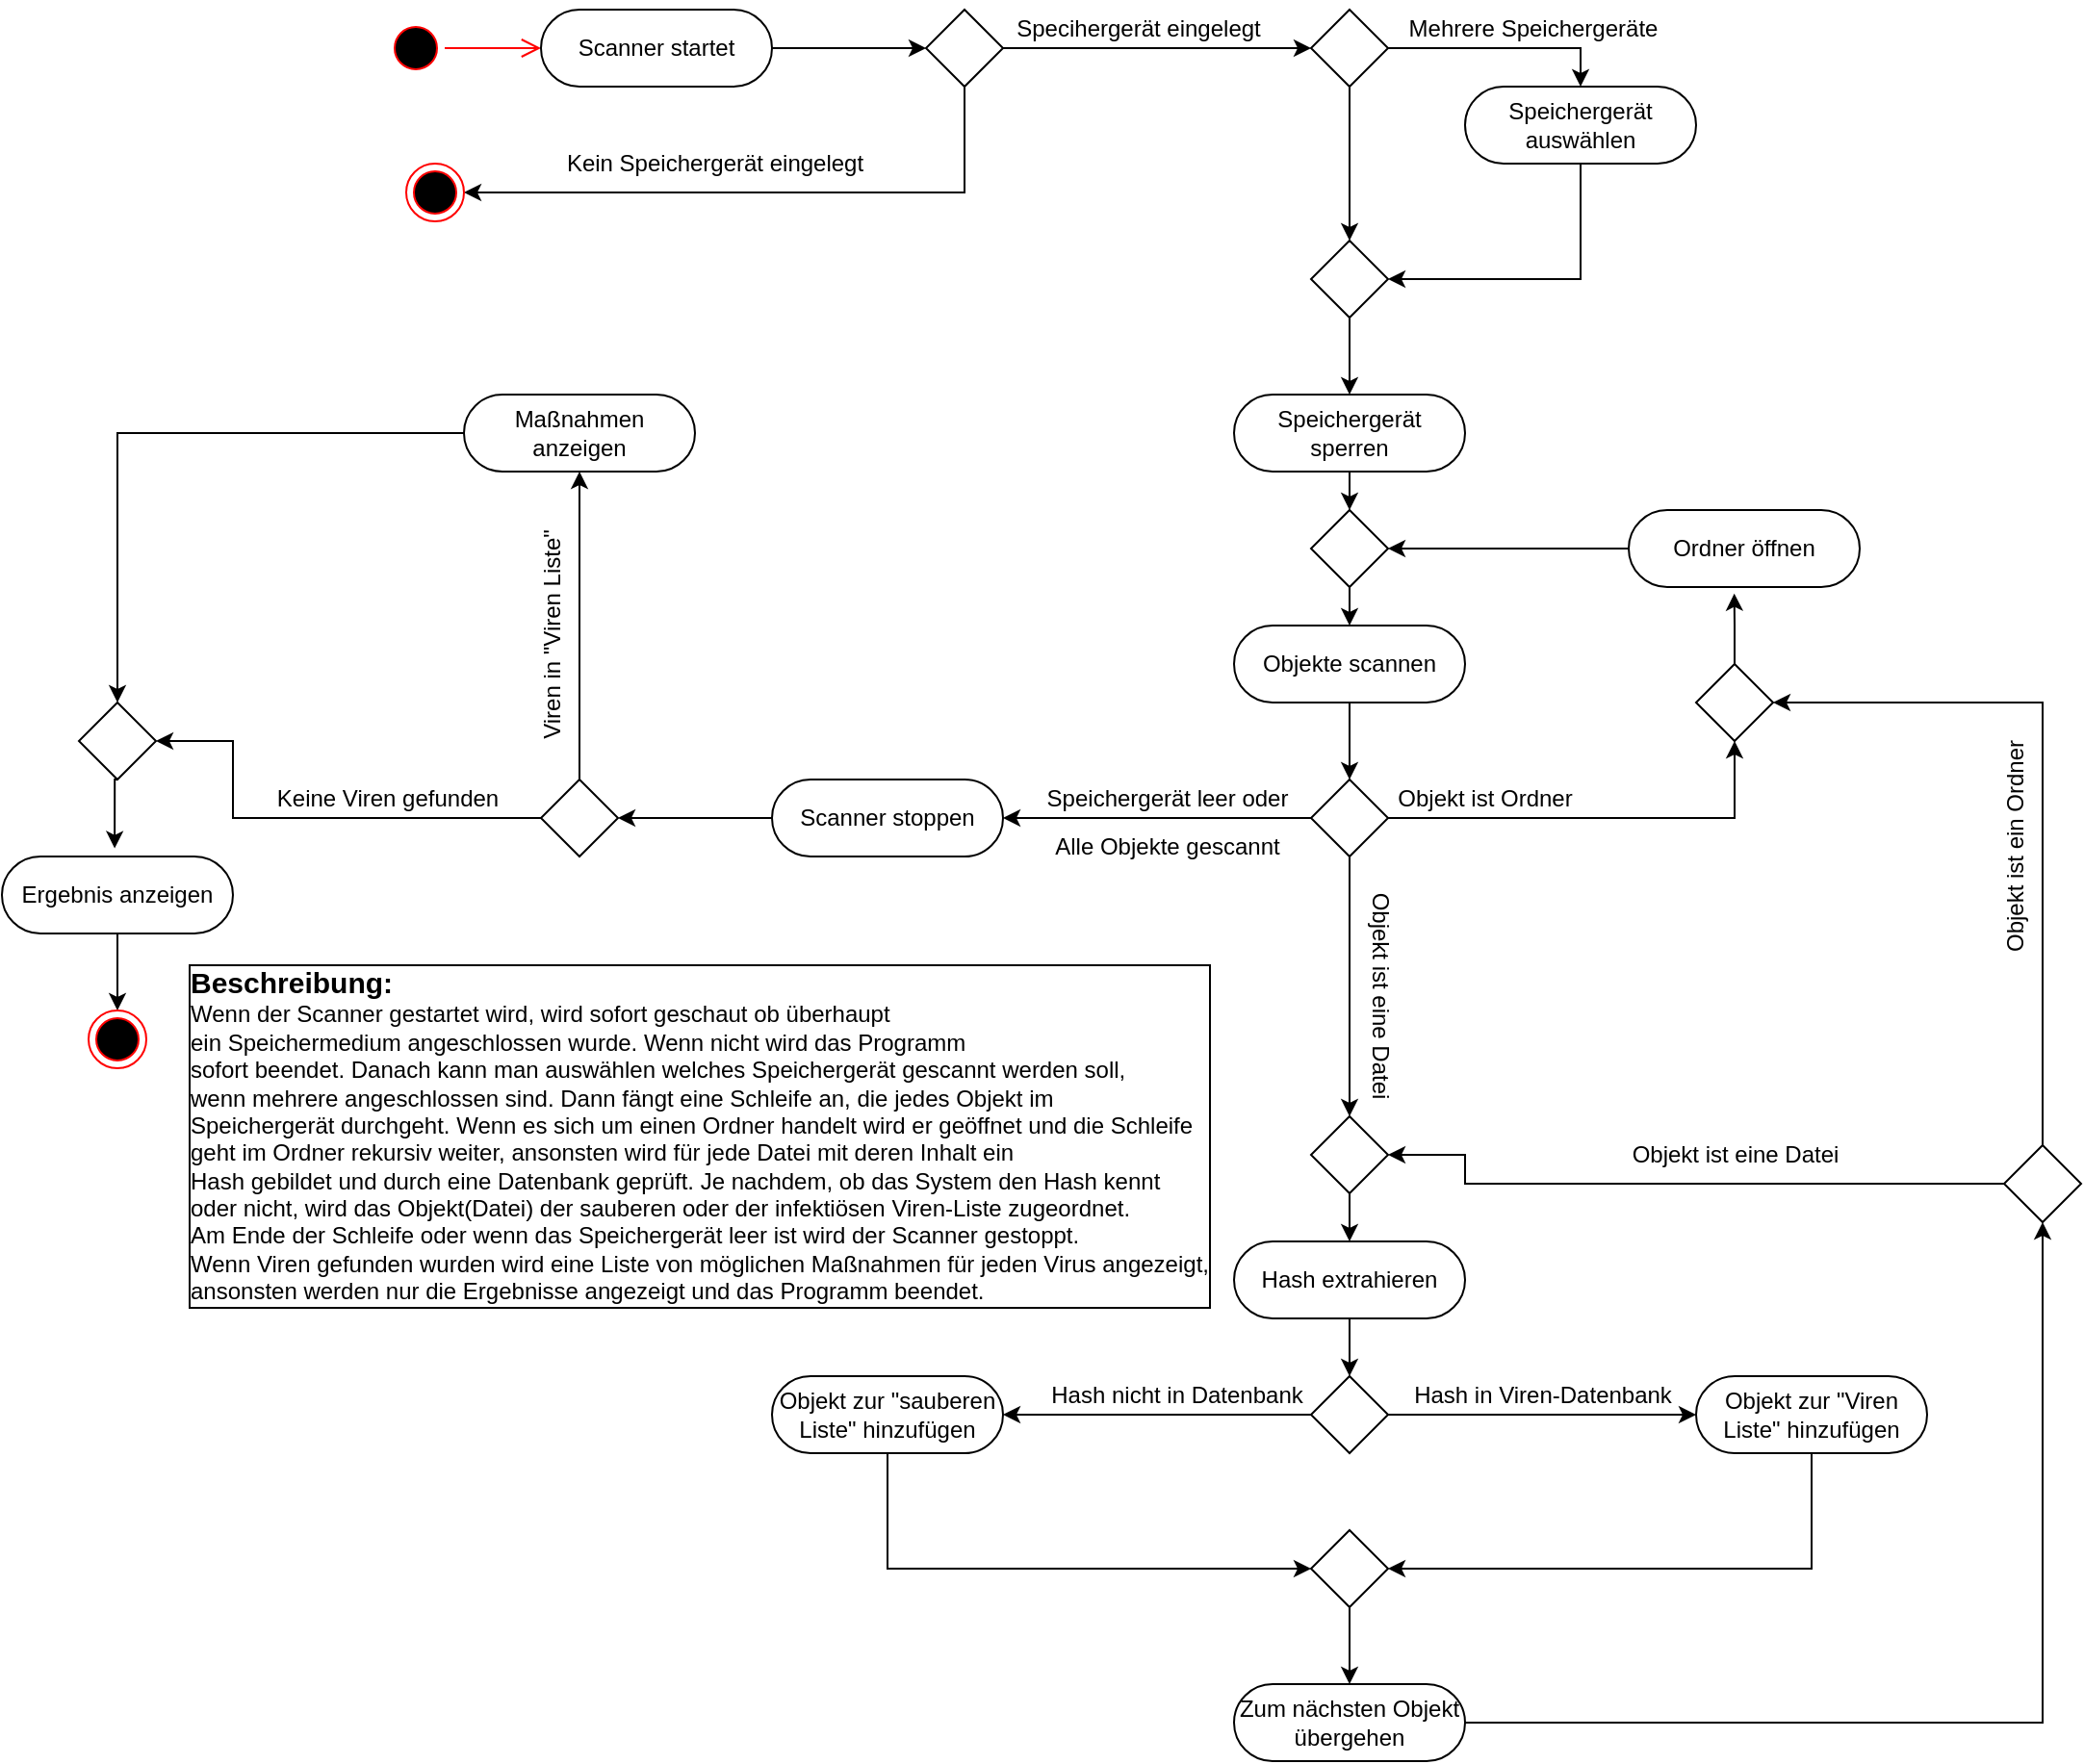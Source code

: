 <mxfile version="20.2.3" type="device"><diagram id="OenW_LD3a2sadhcDCiEg" name="Page-1"><mxGraphModel dx="2424" dy="998" grid="1" gridSize="10" guides="1" tooltips="1" connect="1" arrows="1" fold="1" page="1" pageScale="1" pageWidth="827" pageHeight="1169" math="0" shadow="0"><root><mxCell id="0"/><mxCell id="1" parent="0"/><mxCell id="N5nYzkoGLXx9K-kxQQ8S-1" value="" style="ellipse;html=1;shape=startState;fillColor=#000000;strokeColor=#ff0000;" parent="1" vertex="1"><mxGeometry x="40" y="245" width="30" height="30" as="geometry"/></mxCell><mxCell id="N5nYzkoGLXx9K-kxQQ8S-2" value="" style="edgeStyle=orthogonalEdgeStyle;html=1;verticalAlign=bottom;endArrow=open;endSize=8;strokeColor=#ff0000;rounded=0;" parent="1" source="N5nYzkoGLXx9K-kxQQ8S-1" target="N5nYzkoGLXx9K-kxQQ8S-3" edge="1"><mxGeometry relative="1" as="geometry"><mxPoint x="160" y="255" as="targetPoint"/></mxGeometry></mxCell><mxCell id="N5nYzkoGLXx9K-kxQQ8S-6" style="edgeStyle=orthogonalEdgeStyle;rounded=0;orthogonalLoop=1;jettySize=auto;html=1;entryX=0;entryY=0.5;entryDx=0;entryDy=0;" parent="1" source="N5nYzkoGLXx9K-kxQQ8S-3" target="N5nYzkoGLXx9K-kxQQ8S-5" edge="1"><mxGeometry relative="1" as="geometry"/></mxCell><mxCell id="N5nYzkoGLXx9K-kxQQ8S-3" value="Scanner startet" style="rounded=1;whiteSpace=wrap;html=1;arcSize=50;" parent="1" vertex="1"><mxGeometry x="120" y="240" width="120" height="40" as="geometry"/></mxCell><mxCell id="N5nYzkoGLXx9K-kxQQ8S-8" style="edgeStyle=orthogonalEdgeStyle;rounded=0;orthogonalLoop=1;jettySize=auto;html=1;entryX=1;entryY=0.5;entryDx=0;entryDy=0;" parent="1" source="N5nYzkoGLXx9K-kxQQ8S-5" target="N5nYzkoGLXx9K-kxQQ8S-7" edge="1"><mxGeometry relative="1" as="geometry"><Array as="points"><mxPoint x="340" y="335"/></Array></mxGeometry></mxCell><mxCell id="N5nYzkoGLXx9K-kxQQ8S-12" style="edgeStyle=orthogonalEdgeStyle;rounded=0;orthogonalLoop=1;jettySize=auto;html=1;entryX=0;entryY=0.5;entryDx=0;entryDy=0;" parent="1" source="N5nYzkoGLXx9K-kxQQ8S-5" target="N5nYzkoGLXx9K-kxQQ8S-10" edge="1"><mxGeometry relative="1" as="geometry"/></mxCell><mxCell id="N5nYzkoGLXx9K-kxQQ8S-5" value="" style="rhombus;whiteSpace=wrap;html=1;" parent="1" vertex="1"><mxGeometry x="320" y="240" width="40" height="40" as="geometry"/></mxCell><mxCell id="N5nYzkoGLXx9K-kxQQ8S-7" value="" style="ellipse;html=1;shape=endState;fillColor=#000000;strokeColor=#ff0000;" parent="1" vertex="1"><mxGeometry x="50" y="320" width="30" height="30" as="geometry"/></mxCell><mxCell id="N5nYzkoGLXx9K-kxQQ8S-9" value="Kein Speichergerät eingelegt" style="text;html=1;align=center;verticalAlign=middle;resizable=0;points=[];autosize=1;strokeColor=none;fillColor=none;" parent="1" vertex="1"><mxGeometry x="120" y="305" width="180" height="30" as="geometry"/></mxCell><mxCell id="N5nYzkoGLXx9K-kxQQ8S-15" style="edgeStyle=orthogonalEdgeStyle;rounded=0;orthogonalLoop=1;jettySize=auto;html=1;entryX=0.5;entryY=0;entryDx=0;entryDy=0;" parent="1" source="N5nYzkoGLXx9K-kxQQ8S-10" target="N5nYzkoGLXx9K-kxQQ8S-14" edge="1"><mxGeometry relative="1" as="geometry"/></mxCell><mxCell id="Al76vgsQWP7YHFxwKt15-5" style="edgeStyle=orthogonalEdgeStyle;rounded=0;orthogonalLoop=1;jettySize=auto;html=1;exitX=0.5;exitY=1;exitDx=0;exitDy=0;entryX=0.5;entryY=0;entryDx=0;entryDy=0;" edge="1" parent="1" source="N5nYzkoGLXx9K-kxQQ8S-10" target="Al76vgsQWP7YHFxwKt15-1"><mxGeometry relative="1" as="geometry"/></mxCell><mxCell id="N5nYzkoGLXx9K-kxQQ8S-10" value="" style="rhombus;whiteSpace=wrap;html=1;" parent="1" vertex="1"><mxGeometry x="520" y="240" width="40" height="40" as="geometry"/></mxCell><mxCell id="N5nYzkoGLXx9K-kxQQ8S-13" value="Specihergerät eingelegt" style="text;html=1;align=center;verticalAlign=middle;resizable=0;points=[];autosize=1;strokeColor=none;fillColor=none;" parent="1" vertex="1"><mxGeometry x="355" y="235" width="150" height="30" as="geometry"/></mxCell><mxCell id="Al76vgsQWP7YHFxwKt15-4" style="edgeStyle=orthogonalEdgeStyle;rounded=0;orthogonalLoop=1;jettySize=auto;html=1;exitX=0.5;exitY=1;exitDx=0;exitDy=0;entryX=1;entryY=0.5;entryDx=0;entryDy=0;" edge="1" parent="1" source="N5nYzkoGLXx9K-kxQQ8S-14" target="Al76vgsQWP7YHFxwKt15-1"><mxGeometry relative="1" as="geometry"/></mxCell><mxCell id="N5nYzkoGLXx9K-kxQQ8S-14" value="Speichergerät auswählen" style="rounded=1;whiteSpace=wrap;html=1;arcSize=50;" parent="1" vertex="1"><mxGeometry x="600" y="280" width="120" height="40" as="geometry"/></mxCell><mxCell id="N5nYzkoGLXx9K-kxQQ8S-16" value="Mehrere Speichergeräte" style="text;html=1;align=center;verticalAlign=middle;resizable=0;points=[];autosize=1;strokeColor=none;fillColor=none;" parent="1" vertex="1"><mxGeometry x="560" y="235" width="150" height="30" as="geometry"/></mxCell><mxCell id="Al76vgsQWP7YHFxwKt15-10" style="edgeStyle=orthogonalEdgeStyle;rounded=0;orthogonalLoop=1;jettySize=auto;html=1;exitX=0.5;exitY=1;exitDx=0;exitDy=0;entryX=0.5;entryY=0;entryDx=0;entryDy=0;" edge="1" parent="1" source="N5nYzkoGLXx9K-kxQQ8S-17" target="Al76vgsQWP7YHFxwKt15-7"><mxGeometry relative="1" as="geometry"/></mxCell><mxCell id="N5nYzkoGLXx9K-kxQQ8S-17" value="Speichergerät sperren" style="rounded=1;whiteSpace=wrap;html=1;arcSize=50;" parent="1" vertex="1"><mxGeometry x="480" y="440" width="120" height="40" as="geometry"/></mxCell><mxCell id="N5nYzkoGLXx9K-kxQQ8S-23" style="edgeStyle=orthogonalEdgeStyle;rounded=0;orthogonalLoop=1;jettySize=auto;html=1;entryX=0.5;entryY=0;entryDx=0;entryDy=0;" parent="1" source="N5nYzkoGLXx9K-kxQQ8S-20" target="N5nYzkoGLXx9K-kxQQ8S-22" edge="1"><mxGeometry relative="1" as="geometry"/></mxCell><mxCell id="N5nYzkoGLXx9K-kxQQ8S-20" value="Objekte scannen" style="rounded=1;whiteSpace=wrap;html=1;arcSize=50;" parent="1" vertex="1"><mxGeometry x="480" y="560" width="120" height="40" as="geometry"/></mxCell><mxCell id="N5nYzkoGLXx9K-kxQQ8S-25" style="edgeStyle=orthogonalEdgeStyle;rounded=0;orthogonalLoop=1;jettySize=auto;html=1;entryX=1;entryY=0.5;entryDx=0;entryDy=0;" parent="1" source="N5nYzkoGLXx9K-kxQQ8S-22" target="N5nYzkoGLXx9K-kxQQ8S-24" edge="1"><mxGeometry relative="1" as="geometry"/></mxCell><mxCell id="Al76vgsQWP7YHFxwKt15-16" style="edgeStyle=orthogonalEdgeStyle;rounded=0;orthogonalLoop=1;jettySize=auto;html=1;exitX=1;exitY=0.5;exitDx=0;exitDy=0;entryX=0.5;entryY=1;entryDx=0;entryDy=0;" edge="1" parent="1" source="N5nYzkoGLXx9K-kxQQ8S-22" target="Al76vgsQWP7YHFxwKt15-14"><mxGeometry relative="1" as="geometry"/></mxCell><mxCell id="Al76vgsQWP7YHFxwKt15-21" style="edgeStyle=orthogonalEdgeStyle;rounded=0;orthogonalLoop=1;jettySize=auto;html=1;exitX=0.5;exitY=1;exitDx=0;exitDy=0;entryX=0.5;entryY=0;entryDx=0;entryDy=0;" edge="1" parent="1" source="N5nYzkoGLXx9K-kxQQ8S-22" target="Al76vgsQWP7YHFxwKt15-18"><mxGeometry relative="1" as="geometry"/></mxCell><mxCell id="N5nYzkoGLXx9K-kxQQ8S-22" value="" style="rhombus;whiteSpace=wrap;html=1;" parent="1" vertex="1"><mxGeometry x="520" y="640" width="40" height="40" as="geometry"/></mxCell><mxCell id="N5nYzkoGLXx9K-kxQQ8S-61" style="edgeStyle=orthogonalEdgeStyle;rounded=0;orthogonalLoop=1;jettySize=auto;html=1;entryX=1;entryY=0.5;entryDx=0;entryDy=0;" parent="1" source="N5nYzkoGLXx9K-kxQQ8S-24" target="N5nYzkoGLXx9K-kxQQ8S-60" edge="1"><mxGeometry relative="1" as="geometry"/></mxCell><mxCell id="N5nYzkoGLXx9K-kxQQ8S-24" value="Scanner stoppen" style="rounded=1;whiteSpace=wrap;html=1;arcSize=50;" parent="1" vertex="1"><mxGeometry x="240" y="640" width="120" height="40" as="geometry"/></mxCell><mxCell id="N5nYzkoGLXx9K-kxQQ8S-27" value="Speichergerät leer oder" style="text;html=1;align=center;verticalAlign=middle;resizable=0;points=[];autosize=1;strokeColor=none;fillColor=none;" parent="1" vertex="1"><mxGeometry x="370" y="635" width="150" height="30" as="geometry"/></mxCell><mxCell id="N5nYzkoGLXx9K-kxQQ8S-28" value="Objekt ist Ordner" style="text;html=1;align=center;verticalAlign=middle;resizable=0;points=[];autosize=1;strokeColor=none;fillColor=none;" parent="1" vertex="1"><mxGeometry x="555" y="635" width="110" height="30" as="geometry"/></mxCell><mxCell id="Al76vgsQWP7YHFxwKt15-9" style="edgeStyle=orthogonalEdgeStyle;rounded=0;orthogonalLoop=1;jettySize=auto;html=1;entryX=1;entryY=0.5;entryDx=0;entryDy=0;" edge="1" parent="1" source="N5nYzkoGLXx9K-kxQQ8S-29" target="Al76vgsQWP7YHFxwKt15-7"><mxGeometry relative="1" as="geometry"><Array as="points"><mxPoint x="740" y="520"/></Array></mxGeometry></mxCell><mxCell id="N5nYzkoGLXx9K-kxQQ8S-29" value="Ordner öffnen" style="rounded=1;whiteSpace=wrap;html=1;arcSize=50;" parent="1" vertex="1"><mxGeometry x="685" y="500" width="120" height="40" as="geometry"/></mxCell><mxCell id="N5nYzkoGLXx9K-kxQQ8S-39" style="edgeStyle=orthogonalEdgeStyle;rounded=0;orthogonalLoop=1;jettySize=auto;html=1;entryX=0.5;entryY=0;entryDx=0;entryDy=0;" parent="1" source="N5nYzkoGLXx9K-kxQQ8S-33" target="N5nYzkoGLXx9K-kxQQ8S-37" edge="1"><mxGeometry relative="1" as="geometry"/></mxCell><mxCell id="N5nYzkoGLXx9K-kxQQ8S-33" value="Hash extrahieren" style="rounded=1;whiteSpace=wrap;html=1;arcSize=50;" parent="1" vertex="1"><mxGeometry x="480" y="880" width="120" height="40" as="geometry"/></mxCell><mxCell id="N5nYzkoGLXx9K-kxQQ8S-43" style="edgeStyle=orthogonalEdgeStyle;rounded=0;orthogonalLoop=1;jettySize=auto;html=1;entryX=1;entryY=0.5;entryDx=0;entryDy=0;" parent="1" source="N5nYzkoGLXx9K-kxQQ8S-37" edge="1"><mxGeometry relative="1" as="geometry"><mxPoint x="360" y="970" as="targetPoint"/></mxGeometry></mxCell><mxCell id="N5nYzkoGLXx9K-kxQQ8S-44" style="edgeStyle=orthogonalEdgeStyle;rounded=0;orthogonalLoop=1;jettySize=auto;html=1;entryX=0;entryY=0.5;entryDx=0;entryDy=0;" parent="1" source="N5nYzkoGLXx9K-kxQQ8S-37" edge="1"><mxGeometry relative="1" as="geometry"><mxPoint x="720" y="970" as="targetPoint"/></mxGeometry></mxCell><mxCell id="N5nYzkoGLXx9K-kxQQ8S-37" value="" style="rhombus;whiteSpace=wrap;html=1;" parent="1" vertex="1"><mxGeometry x="520" y="950" width="40" height="40" as="geometry"/></mxCell><mxCell id="N5nYzkoGLXx9K-kxQQ8S-40" value="Alle Objekte gescannt" style="text;html=1;align=center;verticalAlign=middle;resizable=0;points=[];autosize=1;strokeColor=none;fillColor=none;" parent="1" vertex="1"><mxGeometry x="375" y="660" width="140" height="30" as="geometry"/></mxCell><mxCell id="N5nYzkoGLXx9K-kxQQ8S-51" style="edgeStyle=orthogonalEdgeStyle;rounded=0;orthogonalLoop=1;jettySize=auto;html=1;entryX=1;entryY=0.5;entryDx=0;entryDy=0;" parent="1" target="N5nYzkoGLXx9K-kxQQ8S-47" edge="1"><mxGeometry relative="1" as="geometry"><mxPoint x="780.0" y="990" as="sourcePoint"/><Array as="points"><mxPoint x="780" y="1050"/></Array></mxGeometry></mxCell><mxCell id="N5nYzkoGLXx9K-kxQQ8S-41" value="Objekt zur &quot;Viren Liste&quot; hinzufügen" style="rounded=1;whiteSpace=wrap;html=1;arcSize=50;" parent="1" vertex="1"><mxGeometry x="720" y="950" width="120" height="40" as="geometry"/></mxCell><mxCell id="N5nYzkoGLXx9K-kxQQ8S-50" style="edgeStyle=orthogonalEdgeStyle;rounded=0;orthogonalLoop=1;jettySize=auto;html=1;entryX=0;entryY=0.5;entryDx=0;entryDy=0;" parent="1" target="N5nYzkoGLXx9K-kxQQ8S-47" edge="1"><mxGeometry relative="1" as="geometry"><mxPoint x="300.0" y="990" as="sourcePoint"/><Array as="points"><mxPoint x="300" y="1050"/></Array></mxGeometry></mxCell><mxCell id="N5nYzkoGLXx9K-kxQQ8S-42" value="Objekt zur &quot;sauberen Liste&quot; hinzufügen" style="rounded=1;whiteSpace=wrap;html=1;arcSize=50;" parent="1" vertex="1"><mxGeometry x="240" y="950" width="120" height="40" as="geometry"/></mxCell><mxCell id="N5nYzkoGLXx9K-kxQQ8S-45" value="Hash nicht in Datenbank" style="text;html=1;align=center;verticalAlign=middle;resizable=0;points=[];autosize=1;strokeColor=none;fillColor=none;" parent="1" vertex="1"><mxGeometry x="375" y="945" width="150" height="30" as="geometry"/></mxCell><mxCell id="N5nYzkoGLXx9K-kxQQ8S-46" value="Hash in Viren-Datenbank" style="text;html=1;align=center;verticalAlign=middle;resizable=0;points=[];autosize=1;strokeColor=none;fillColor=none;" parent="1" vertex="1"><mxGeometry x="560" y="945" width="160" height="30" as="geometry"/></mxCell><mxCell id="N5nYzkoGLXx9K-kxQQ8S-52" style="edgeStyle=orthogonalEdgeStyle;rounded=0;orthogonalLoop=1;jettySize=auto;html=1;" parent="1" source="N5nYzkoGLXx9K-kxQQ8S-47" target="N5nYzkoGLXx9K-kxQQ8S-49" edge="1"><mxGeometry relative="1" as="geometry"/></mxCell><mxCell id="N5nYzkoGLXx9K-kxQQ8S-47" value="" style="rhombus;whiteSpace=wrap;html=1;" parent="1" vertex="1"><mxGeometry x="520" y="1030" width="40" height="40" as="geometry"/></mxCell><mxCell id="N5nYzkoGLXx9K-kxQQ8S-55" style="edgeStyle=orthogonalEdgeStyle;rounded=0;orthogonalLoop=1;jettySize=auto;html=1;entryX=0.5;entryY=1;entryDx=0;entryDy=0;" parent="1" source="N5nYzkoGLXx9K-kxQQ8S-49" target="N5nYzkoGLXx9K-kxQQ8S-54" edge="1"><mxGeometry relative="1" as="geometry"/></mxCell><mxCell id="N5nYzkoGLXx9K-kxQQ8S-49" value="Zum nächsten Objekt übergehen" style="rounded=1;whiteSpace=wrap;html=1;arcSize=50;" parent="1" vertex="1"><mxGeometry x="480" y="1110" width="120" height="40" as="geometry"/></mxCell><mxCell id="Al76vgsQWP7YHFxwKt15-17" style="edgeStyle=orthogonalEdgeStyle;rounded=0;orthogonalLoop=1;jettySize=auto;html=1;exitX=0.5;exitY=0;exitDx=0;exitDy=0;entryX=1;entryY=0.5;entryDx=0;entryDy=0;" edge="1" parent="1" source="N5nYzkoGLXx9K-kxQQ8S-54" target="Al76vgsQWP7YHFxwKt15-14"><mxGeometry relative="1" as="geometry"/></mxCell><mxCell id="Al76vgsQWP7YHFxwKt15-20" style="edgeStyle=orthogonalEdgeStyle;rounded=0;orthogonalLoop=1;jettySize=auto;html=1;exitX=0;exitY=0.5;exitDx=0;exitDy=0;entryX=1;entryY=0.5;entryDx=0;entryDy=0;" edge="1" parent="1" source="N5nYzkoGLXx9K-kxQQ8S-54" target="Al76vgsQWP7YHFxwKt15-18"><mxGeometry relative="1" as="geometry"><Array as="points"><mxPoint x="600" y="850"/><mxPoint x="600" y="835"/></Array></mxGeometry></mxCell><mxCell id="N5nYzkoGLXx9K-kxQQ8S-54" value="" style="rhombus;whiteSpace=wrap;html=1;" parent="1" vertex="1"><mxGeometry x="880" y="830" width="40" height="40" as="geometry"/></mxCell><mxCell id="N5nYzkoGLXx9K-kxQQ8S-58" value="Objekt ist eine Datei" style="text;html=1;align=center;verticalAlign=middle;resizable=0;points=[];autosize=1;strokeColor=none;fillColor=none;" parent="1" vertex="1"><mxGeometry x="675" y="820" width="130" height="30" as="geometry"/></mxCell><mxCell id="N5nYzkoGLXx9K-kxQQ8S-59" value="Objekt ist ein Ordner" style="text;html=1;align=center;verticalAlign=middle;resizable=0;points=[];autosize=1;strokeColor=none;fillColor=none;rotation=-90;" parent="1" vertex="1"><mxGeometry x="821" y="660" width="130" height="30" as="geometry"/></mxCell><mxCell id="N5nYzkoGLXx9K-kxQQ8S-64" style="edgeStyle=orthogonalEdgeStyle;rounded=0;orthogonalLoop=1;jettySize=auto;html=1;entryX=0.5;entryY=1;entryDx=0;entryDy=0;" parent="1" source="N5nYzkoGLXx9K-kxQQ8S-60" target="N5nYzkoGLXx9K-kxQQ8S-62" edge="1"><mxGeometry relative="1" as="geometry"/></mxCell><mxCell id="Al76vgsQWP7YHFxwKt15-25" style="edgeStyle=orthogonalEdgeStyle;rounded=0;orthogonalLoop=1;jettySize=auto;html=1;exitX=0;exitY=0.5;exitDx=0;exitDy=0;" edge="1" parent="1" source="N5nYzkoGLXx9K-kxQQ8S-60" target="Al76vgsQWP7YHFxwKt15-22"><mxGeometry relative="1" as="geometry"><Array as="points"><mxPoint x="-40" y="660"/><mxPoint x="-40" y="620"/></Array></mxGeometry></mxCell><mxCell id="N5nYzkoGLXx9K-kxQQ8S-60" value="" style="rhombus;whiteSpace=wrap;html=1;" parent="1" vertex="1"><mxGeometry x="120" y="640" width="40" height="40" as="geometry"/></mxCell><mxCell id="Al76vgsQWP7YHFxwKt15-24" style="edgeStyle=orthogonalEdgeStyle;rounded=0;orthogonalLoop=1;jettySize=auto;html=1;exitX=0;exitY=0.5;exitDx=0;exitDy=0;entryX=0.5;entryY=0;entryDx=0;entryDy=0;" edge="1" parent="1" source="N5nYzkoGLXx9K-kxQQ8S-62" target="Al76vgsQWP7YHFxwKt15-22"><mxGeometry relative="1" as="geometry"/></mxCell><mxCell id="N5nYzkoGLXx9K-kxQQ8S-62" value="Maßnahmen anzeigen" style="rounded=1;whiteSpace=wrap;html=1;arcSize=50;" parent="1" vertex="1"><mxGeometry x="80" y="440" width="120" height="40" as="geometry"/></mxCell><mxCell id="N5nYzkoGLXx9K-kxQQ8S-65" value="Viren in &quot;Viren Liste&quot;" style="text;html=1;align=center;verticalAlign=middle;resizable=0;points=[];autosize=1;strokeColor=none;fillColor=none;rotation=-90;" parent="1" vertex="1"><mxGeometry x="61" y="550" width="130" height="30" as="geometry"/></mxCell><mxCell id="N5nYzkoGLXx9K-kxQQ8S-72" style="edgeStyle=orthogonalEdgeStyle;rounded=0;orthogonalLoop=1;jettySize=auto;html=1;entryX=0.5;entryY=0;entryDx=0;entryDy=0;" parent="1" source="N5nYzkoGLXx9K-kxQQ8S-66" target="N5nYzkoGLXx9K-kxQQ8S-71" edge="1"><mxGeometry relative="1" as="geometry"/></mxCell><mxCell id="N5nYzkoGLXx9K-kxQQ8S-66" value="Ergebnis anzeigen" style="rounded=1;whiteSpace=wrap;html=1;arcSize=50;" parent="1" vertex="1"><mxGeometry x="-160" y="680" width="120" height="40" as="geometry"/></mxCell><mxCell id="N5nYzkoGLXx9K-kxQQ8S-68" value="Keine Viren gefunden" style="text;html=1;align=center;verticalAlign=middle;resizable=0;points=[];autosize=1;strokeColor=none;fillColor=none;" parent="1" vertex="1"><mxGeometry x="-30" y="635" width="140" height="30" as="geometry"/></mxCell><mxCell id="N5nYzkoGLXx9K-kxQQ8S-71" value="" style="ellipse;html=1;shape=endState;fillColor=#000000;strokeColor=#ff0000;" parent="1" vertex="1"><mxGeometry x="-115" y="760" width="30" height="30" as="geometry"/></mxCell><mxCell id="N5nYzkoGLXx9K-kxQQ8S-73" value="&lt;b&gt;&lt;font style=&quot;font-size: 15px;&quot;&gt;Beschreibung:&lt;/font&gt;&lt;/b&gt;&lt;br&gt;Wenn der Scanner gestartet wird, wird sofort geschaut ob überhaupt&lt;br&gt;ein Speichermedium angeschlossen wurde. Wenn nicht wird das Programm&lt;br&gt;sofort beendet. Danach kann man auswählen welches Speichergerät gescannt werden soll,&amp;nbsp;&lt;br&gt;wenn mehrere angeschlossen sind. Dann fängt eine Schleife an, die jedes Objekt im&lt;br&gt;Speichergerät durchgeht. Wenn es sich um einen Ordner handelt wird er geöffnet und die Schleife&lt;br&gt;geht im Ordner rekursiv weiter, ansonsten wird für jede Datei mit deren Inhalt ein&lt;br&gt;Hash gebildet und durch eine Datenbank geprüft. Je nachdem, ob das System den Hash kennt&lt;br&gt;oder nicht, wird das Objekt(Datei) der sauberen oder der infektiösen Viren-Liste zugeordnet.&lt;br&gt;Am Ende der Schleife oder wenn das Speichergerät leer ist wird der Scanner gestoppt. &lt;br&gt;Wenn Viren gefunden wurden wird eine Liste von möglichen Maßnahmen für jeden Virus angezeigt,&lt;br&gt;ansonsten werden nur die Ergebnisse angezeigt und das Programm beendet." style="text;html=1;align=left;verticalAlign=middle;resizable=0;points=[];autosize=1;strokeColor=none;fillColor=none;labelBorderColor=default;spacingTop=0;spacing=2;labelBackgroundColor=default;labelPadding=0;noLabel=0;" parent="1" vertex="1"><mxGeometry x="-65" y="730" width="550" height="190" as="geometry"/></mxCell><mxCell id="N5nYzkoGLXx9K-kxQQ8S-75" value="Objekt ist eine Datei" style="text;html=1;align=center;verticalAlign=middle;resizable=0;points=[];autosize=1;strokeColor=none;fillColor=none;fontSize=12;rotation=90;" parent="1" vertex="1"><mxGeometry x="491" y="737" width="130" height="30" as="geometry"/></mxCell><mxCell id="Al76vgsQWP7YHFxwKt15-6" style="edgeStyle=orthogonalEdgeStyle;rounded=0;orthogonalLoop=1;jettySize=auto;html=1;exitX=0.5;exitY=1;exitDx=0;exitDy=0;entryX=0.5;entryY=0;entryDx=0;entryDy=0;" edge="1" parent="1" source="Al76vgsQWP7YHFxwKt15-1" target="N5nYzkoGLXx9K-kxQQ8S-17"><mxGeometry relative="1" as="geometry"/></mxCell><mxCell id="Al76vgsQWP7YHFxwKt15-1" value="" style="rhombus;whiteSpace=wrap;html=1;" vertex="1" parent="1"><mxGeometry x="520" y="360" width="40" height="40" as="geometry"/></mxCell><mxCell id="Al76vgsQWP7YHFxwKt15-11" style="edgeStyle=orthogonalEdgeStyle;rounded=0;orthogonalLoop=1;jettySize=auto;html=1;exitX=0.5;exitY=1;exitDx=0;exitDy=0;entryX=0.5;entryY=0;entryDx=0;entryDy=0;" edge="1" parent="1" source="Al76vgsQWP7YHFxwKt15-7" target="N5nYzkoGLXx9K-kxQQ8S-20"><mxGeometry relative="1" as="geometry"/></mxCell><mxCell id="Al76vgsQWP7YHFxwKt15-7" value="" style="rhombus;whiteSpace=wrap;html=1;" vertex="1" parent="1"><mxGeometry x="520" y="500" width="40" height="40" as="geometry"/></mxCell><mxCell id="Al76vgsQWP7YHFxwKt15-15" style="edgeStyle=orthogonalEdgeStyle;rounded=0;orthogonalLoop=1;jettySize=auto;html=1;entryX=0.457;entryY=1.084;entryDx=0;entryDy=0;entryPerimeter=0;" edge="1" parent="1" source="Al76vgsQWP7YHFxwKt15-14" target="N5nYzkoGLXx9K-kxQQ8S-29"><mxGeometry relative="1" as="geometry"/></mxCell><mxCell id="Al76vgsQWP7YHFxwKt15-14" value="" style="rhombus;whiteSpace=wrap;html=1;" vertex="1" parent="1"><mxGeometry x="720" y="580" width="40" height="40" as="geometry"/></mxCell><mxCell id="Al76vgsQWP7YHFxwKt15-19" style="edgeStyle=orthogonalEdgeStyle;rounded=0;orthogonalLoop=1;jettySize=auto;html=1;exitX=0.5;exitY=1;exitDx=0;exitDy=0;entryX=0.5;entryY=0;entryDx=0;entryDy=0;" edge="1" parent="1" source="Al76vgsQWP7YHFxwKt15-18" target="N5nYzkoGLXx9K-kxQQ8S-33"><mxGeometry relative="1" as="geometry"/></mxCell><mxCell id="Al76vgsQWP7YHFxwKt15-18" value="" style="rhombus;whiteSpace=wrap;html=1;" vertex="1" parent="1"><mxGeometry x="520" y="815" width="40" height="40" as="geometry"/></mxCell><mxCell id="Al76vgsQWP7YHFxwKt15-26" style="edgeStyle=orthogonalEdgeStyle;rounded=0;orthogonalLoop=1;jettySize=auto;html=1;exitX=0.5;exitY=1;exitDx=0;exitDy=0;entryX=0.488;entryY=-0.105;entryDx=0;entryDy=0;entryPerimeter=0;" edge="1" parent="1" source="Al76vgsQWP7YHFxwKt15-22" target="N5nYzkoGLXx9K-kxQQ8S-66"><mxGeometry relative="1" as="geometry"/></mxCell><mxCell id="Al76vgsQWP7YHFxwKt15-22" value="" style="rhombus;whiteSpace=wrap;html=1;" vertex="1" parent="1"><mxGeometry x="-120" y="600" width="40" height="40" as="geometry"/></mxCell></root></mxGraphModel></diagram></mxfile>